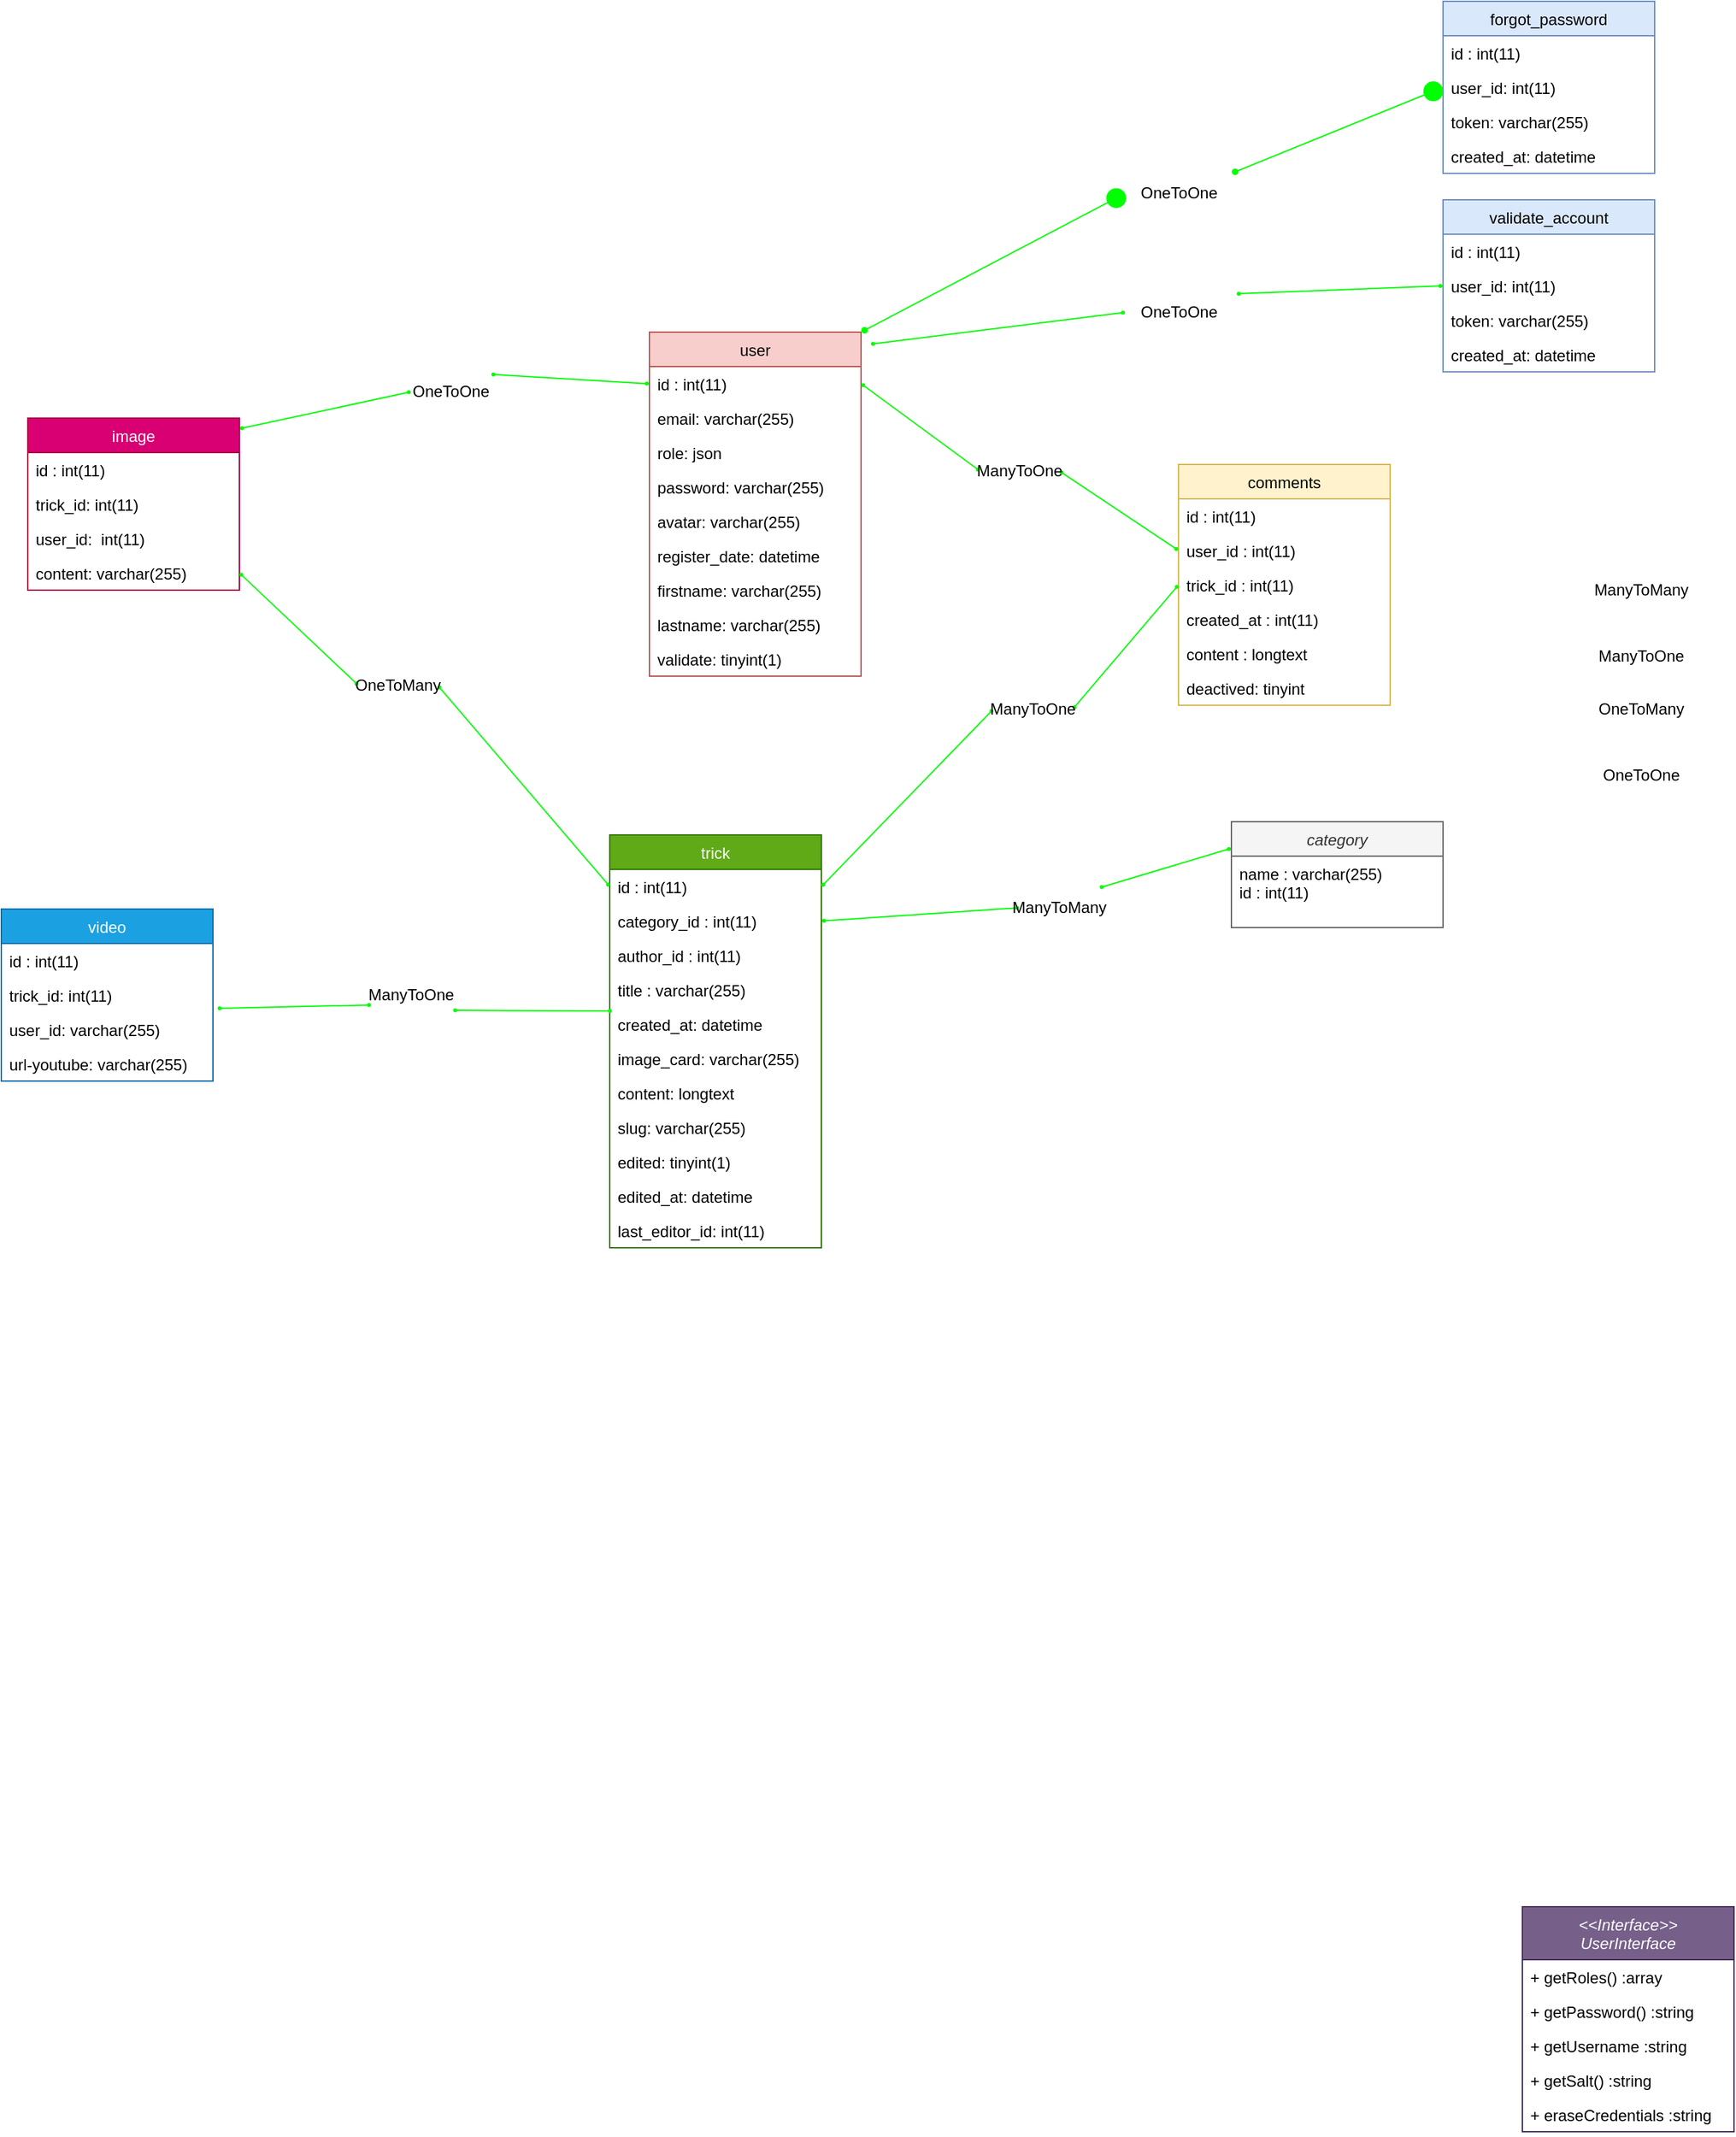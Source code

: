 <mxfile version="24.1.0" type="device">
  <diagram id="C5RBs43oDa-KdzZeNtuy" name="Page-1">
    <mxGraphModel dx="2261" dy="884" grid="1" gridSize="10" guides="1" tooltips="1" connect="1" arrows="1" fold="1" page="1" pageScale="1" pageWidth="827" pageHeight="1169" math="0" shadow="0">
      <root>
        <mxCell id="WIyWlLk6GJQsqaUBKTNV-0" />
        <mxCell id="WIyWlLk6GJQsqaUBKTNV-1" parent="WIyWlLk6GJQsqaUBKTNV-0" />
        <mxCell id="zkfFHV4jXpPFQw0GAbJ--0" value="category" style="swimlane;fontStyle=2;align=center;verticalAlign=top;childLayout=stackLayout;horizontal=1;startSize=26;horizontalStack=0;resizeParent=1;resizeLast=0;collapsible=1;marginBottom=0;rounded=0;shadow=0;strokeWidth=1;fillColor=#f5f5f5;strokeColor=#666666;fontColor=#333333;" parent="WIyWlLk6GJQsqaUBKTNV-1" vertex="1">
          <mxGeometry x="470" y="680" width="160" height="80" as="geometry">
            <mxRectangle x="230" y="140" width="160" height="26" as="alternateBounds" />
          </mxGeometry>
        </mxCell>
        <mxCell id="zkfFHV4jXpPFQw0GAbJ--2" value="name : varchar(255)" style="text;align=left;verticalAlign=top;spacingLeft=4;spacingRight=4;overflow=hidden;rotatable=0;points=[[0,0.5],[1,0.5]];portConstraint=eastwest;rounded=0;shadow=0;html=0;" parent="zkfFHV4jXpPFQw0GAbJ--0" vertex="1">
          <mxGeometry y="26" width="160" height="26" as="geometry" />
        </mxCell>
        <mxCell id="zkfFHV4jXpPFQw0GAbJ--13" value="image" style="swimlane;fontStyle=0;align=center;verticalAlign=top;childLayout=stackLayout;horizontal=1;startSize=26;horizontalStack=0;resizeParent=1;resizeLast=0;collapsible=1;marginBottom=0;rounded=0;shadow=0;strokeWidth=1;fillColor=#d80073;strokeColor=#A50040;fontColor=#ffffff;" parent="WIyWlLk6GJQsqaUBKTNV-1" vertex="1">
          <mxGeometry x="-440" y="375" width="160" height="130" as="geometry">
            <mxRectangle x="340" y="380" width="170" height="26" as="alternateBounds" />
          </mxGeometry>
        </mxCell>
        <mxCell id="BWPKTakPEPnqIh7gVIwT-39" value="id : int(11)" style="text;align=left;verticalAlign=top;spacingLeft=4;spacingRight=4;overflow=hidden;rotatable=0;points=[[0,0.5],[1,0.5]];portConstraint=eastwest;" parent="zkfFHV4jXpPFQw0GAbJ--13" vertex="1">
          <mxGeometry y="26" width="160" height="26" as="geometry" />
        </mxCell>
        <mxCell id="BWPKTakPEPnqIh7gVIwT-44" value="trick_id: int(11)" style="text;align=left;verticalAlign=top;spacingLeft=4;spacingRight=4;overflow=hidden;rotatable=0;points=[[0,0.5],[1,0.5]];portConstraint=eastwest;" parent="zkfFHV4jXpPFQw0GAbJ--13" vertex="1">
          <mxGeometry y="52" width="160" height="26" as="geometry" />
        </mxCell>
        <mxCell id="BWPKTakPEPnqIh7gVIwT-46" value="user_id:  int(11)" style="text;align=left;verticalAlign=top;spacingLeft=4;spacingRight=4;overflow=hidden;rotatable=0;points=[[0,0.5],[1,0.5]];portConstraint=eastwest;" parent="zkfFHV4jXpPFQw0GAbJ--13" vertex="1">
          <mxGeometry y="78" width="160" height="26" as="geometry" />
        </mxCell>
        <mxCell id="BWPKTakPEPnqIh7gVIwT-45" value="content: varchar(255)" style="text;align=left;verticalAlign=top;spacingLeft=4;spacingRight=4;overflow=hidden;rotatable=0;points=[[0,0.5],[1,0.5]];portConstraint=eastwest;" parent="zkfFHV4jXpPFQw0GAbJ--13" vertex="1">
          <mxGeometry y="104" width="160" height="26" as="geometry" />
        </mxCell>
        <mxCell id="zkfFHV4jXpPFQw0GAbJ--17" value="user" style="swimlane;fontStyle=0;align=center;verticalAlign=top;childLayout=stackLayout;horizontal=1;startSize=26;horizontalStack=0;resizeParent=1;resizeLast=0;collapsible=1;marginBottom=0;rounded=0;shadow=0;strokeWidth=1;fillColor=#f8cecc;strokeColor=#b85450;" parent="WIyWlLk6GJQsqaUBKTNV-1" vertex="1">
          <mxGeometry x="30" y="310" width="160" height="260" as="geometry">
            <mxRectangle x="550" y="140" width="160" height="26" as="alternateBounds" />
          </mxGeometry>
        </mxCell>
        <mxCell id="zkfFHV4jXpPFQw0GAbJ--18" value="id : int(11)" style="text;align=left;verticalAlign=top;spacingLeft=4;spacingRight=4;overflow=hidden;rotatable=0;points=[[0,0.5],[1,0.5]];portConstraint=eastwest;" parent="zkfFHV4jXpPFQw0GAbJ--17" vertex="1">
          <mxGeometry y="26" width="160" height="26" as="geometry" />
        </mxCell>
        <mxCell id="zkfFHV4jXpPFQw0GAbJ--19" value="email: varchar(255)" style="text;align=left;verticalAlign=top;spacingLeft=4;spacingRight=4;overflow=hidden;rotatable=0;points=[[0,0.5],[1,0.5]];portConstraint=eastwest;rounded=0;shadow=0;html=0;" parent="zkfFHV4jXpPFQw0GAbJ--17" vertex="1">
          <mxGeometry y="52" width="160" height="26" as="geometry" />
        </mxCell>
        <mxCell id="zkfFHV4jXpPFQw0GAbJ--20" value="role: json" style="text;align=left;verticalAlign=top;spacingLeft=4;spacingRight=4;overflow=hidden;rotatable=0;points=[[0,0.5],[1,0.5]];portConstraint=eastwest;rounded=0;shadow=0;html=0;" parent="zkfFHV4jXpPFQw0GAbJ--17" vertex="1">
          <mxGeometry y="78" width="160" height="26" as="geometry" />
        </mxCell>
        <mxCell id="zkfFHV4jXpPFQw0GAbJ--21" value="password: varchar(255)" style="text;align=left;verticalAlign=top;spacingLeft=4;spacingRight=4;overflow=hidden;rotatable=0;points=[[0,0.5],[1,0.5]];portConstraint=eastwest;rounded=0;shadow=0;html=0;" parent="zkfFHV4jXpPFQw0GAbJ--17" vertex="1">
          <mxGeometry y="104" width="160" height="26" as="geometry" />
        </mxCell>
        <mxCell id="zkfFHV4jXpPFQw0GAbJ--22" value="avatar: varchar(255)" style="text;align=left;verticalAlign=top;spacingLeft=4;spacingRight=4;overflow=hidden;rotatable=0;points=[[0,0.5],[1,0.5]];portConstraint=eastwest;rounded=0;shadow=0;html=0;" parent="zkfFHV4jXpPFQw0GAbJ--17" vertex="1">
          <mxGeometry y="130" width="160" height="26" as="geometry" />
        </mxCell>
        <mxCell id="BWPKTakPEPnqIh7gVIwT-21" value="register_date: datetime" style="text;align=left;verticalAlign=top;spacingLeft=4;spacingRight=4;overflow=hidden;rotatable=0;points=[[0,0.5],[1,0.5]];portConstraint=eastwest;rounded=0;shadow=0;html=0;" parent="zkfFHV4jXpPFQw0GAbJ--17" vertex="1">
          <mxGeometry y="156" width="160" height="26" as="geometry" />
        </mxCell>
        <mxCell id="BWPKTakPEPnqIh7gVIwT-22" value="firstname: varchar(255)" style="text;align=left;verticalAlign=top;spacingLeft=4;spacingRight=4;overflow=hidden;rotatable=0;points=[[0,0.5],[1,0.5]];portConstraint=eastwest;rounded=0;shadow=0;html=0;" parent="zkfFHV4jXpPFQw0GAbJ--17" vertex="1">
          <mxGeometry y="182" width="160" height="26" as="geometry" />
        </mxCell>
        <mxCell id="BWPKTakPEPnqIh7gVIwT-23" value="lastname: varchar(255)" style="text;align=left;verticalAlign=top;spacingLeft=4;spacingRight=4;overflow=hidden;rotatable=0;points=[[0,0.5],[1,0.5]];portConstraint=eastwest;rounded=0;shadow=0;html=0;" parent="zkfFHV4jXpPFQw0GAbJ--17" vertex="1">
          <mxGeometry y="208" width="160" height="26" as="geometry" />
        </mxCell>
        <mxCell id="BWPKTakPEPnqIh7gVIwT-42" value="validate: tinyint(1)" style="text;align=left;verticalAlign=top;spacingLeft=4;spacingRight=4;overflow=hidden;rotatable=0;points=[[0,0.5],[1,0.5]];portConstraint=eastwest;rounded=0;shadow=0;html=0;" parent="zkfFHV4jXpPFQw0GAbJ--17" vertex="1">
          <mxGeometry y="234" width="160" height="26" as="geometry" />
        </mxCell>
        <mxCell id="BWPKTakPEPnqIh7gVIwT-0" value="forgot_password" style="swimlane;fontStyle=0;align=center;verticalAlign=top;childLayout=stackLayout;horizontal=1;startSize=26;horizontalStack=0;resizeParent=1;resizeLast=0;collapsible=1;marginBottom=0;rounded=0;shadow=0;strokeWidth=1;fillColor=#dae8fc;strokeColor=#6c8ebf;" parent="WIyWlLk6GJQsqaUBKTNV-1" vertex="1">
          <mxGeometry x="630" y="60" width="160" height="130" as="geometry">
            <mxRectangle x="340" y="380" width="170" height="26" as="alternateBounds" />
          </mxGeometry>
        </mxCell>
        <mxCell id="BWPKTakPEPnqIh7gVIwT-1" value="id : int(11)" style="text;align=left;verticalAlign=top;spacingLeft=4;spacingRight=4;overflow=hidden;rotatable=0;points=[[0,0.5],[1,0.5]];portConstraint=eastwest;" parent="BWPKTakPEPnqIh7gVIwT-0" vertex="1">
          <mxGeometry y="26" width="160" height="26" as="geometry" />
        </mxCell>
        <mxCell id="BWPKTakPEPnqIh7gVIwT-18" value="user_id: int(11)" style="text;align=left;verticalAlign=top;spacingLeft=4;spacingRight=4;overflow=hidden;rotatable=0;points=[[0,0.5],[1,0.5]];portConstraint=eastwest;" parent="BWPKTakPEPnqIh7gVIwT-0" vertex="1">
          <mxGeometry y="52" width="160" height="26" as="geometry" />
        </mxCell>
        <mxCell id="BWPKTakPEPnqIh7gVIwT-19" value="token: varchar(255)" style="text;align=left;verticalAlign=top;spacingLeft=4;spacingRight=4;overflow=hidden;rotatable=0;points=[[0,0.5],[1,0.5]];portConstraint=eastwest;" parent="BWPKTakPEPnqIh7gVIwT-0" vertex="1">
          <mxGeometry y="78" width="160" height="26" as="geometry" />
        </mxCell>
        <mxCell id="BWPKTakPEPnqIh7gVIwT-20" value="created_at: datetime" style="text;align=left;verticalAlign=top;spacingLeft=4;spacingRight=4;overflow=hidden;rotatable=0;points=[[0,0.5],[1,0.5]];portConstraint=eastwest;" parent="BWPKTakPEPnqIh7gVIwT-0" vertex="1">
          <mxGeometry y="104" width="160" height="26" as="geometry" />
        </mxCell>
        <mxCell id="BWPKTakPEPnqIh7gVIwT-6" value="comments" style="swimlane;fontStyle=0;align=center;verticalAlign=top;childLayout=stackLayout;horizontal=1;startSize=26;horizontalStack=0;resizeParent=1;resizeLast=0;collapsible=1;marginBottom=0;rounded=0;shadow=0;strokeWidth=1;fillColor=#fff2cc;strokeColor=#d6b656;" parent="WIyWlLk6GJQsqaUBKTNV-1" vertex="1">
          <mxGeometry x="430" y="410" width="160" height="182" as="geometry">
            <mxRectangle x="340" y="380" width="170" height="26" as="alternateBounds" />
          </mxGeometry>
        </mxCell>
        <mxCell id="BWPKTakPEPnqIh7gVIwT-36" value="id : int(11)" style="text;align=left;verticalAlign=top;spacingLeft=4;spacingRight=4;overflow=hidden;rotatable=0;points=[[0,0.5],[1,0.5]];portConstraint=eastwest;" parent="BWPKTakPEPnqIh7gVIwT-6" vertex="1">
          <mxGeometry y="26" width="160" height="26" as="geometry" />
        </mxCell>
        <mxCell id="BWPKTakPEPnqIh7gVIwT-52" value="user_id : int(11)" style="text;align=left;verticalAlign=top;spacingLeft=4;spacingRight=4;overflow=hidden;rotatable=0;points=[[0,0.5],[1,0.5]];portConstraint=eastwest;" parent="BWPKTakPEPnqIh7gVIwT-6" vertex="1">
          <mxGeometry y="52" width="160" height="26" as="geometry" />
        </mxCell>
        <mxCell id="BWPKTakPEPnqIh7gVIwT-56" value="trick_id : int(11)" style="text;align=left;verticalAlign=top;spacingLeft=4;spacingRight=4;overflow=hidden;rotatable=0;points=[[0,0.5],[1,0.5]];portConstraint=eastwest;" parent="BWPKTakPEPnqIh7gVIwT-6" vertex="1">
          <mxGeometry y="78" width="160" height="26" as="geometry" />
        </mxCell>
        <mxCell id="BWPKTakPEPnqIh7gVIwT-53" value="created_at : int(11)" style="text;align=left;verticalAlign=top;spacingLeft=4;spacingRight=4;overflow=hidden;rotatable=0;points=[[0,0.5],[1,0.5]];portConstraint=eastwest;" parent="BWPKTakPEPnqIh7gVIwT-6" vertex="1">
          <mxGeometry y="104" width="160" height="26" as="geometry" />
        </mxCell>
        <mxCell id="BWPKTakPEPnqIh7gVIwT-54" value="content : longtext" style="text;align=left;verticalAlign=top;spacingLeft=4;spacingRight=4;overflow=hidden;rotatable=0;points=[[0,0.5],[1,0.5]];portConstraint=eastwest;" parent="BWPKTakPEPnqIh7gVIwT-6" vertex="1">
          <mxGeometry y="130" width="160" height="26" as="geometry" />
        </mxCell>
        <mxCell id="BWPKTakPEPnqIh7gVIwT-55" value="deactived: tinyint" style="text;align=left;verticalAlign=top;spacingLeft=4;spacingRight=4;overflow=hidden;rotatable=0;points=[[0,0.5],[1,0.5]];portConstraint=eastwest;" parent="BWPKTakPEPnqIh7gVIwT-6" vertex="1">
          <mxGeometry y="156" width="160" height="26" as="geometry" />
        </mxCell>
        <mxCell id="BWPKTakPEPnqIh7gVIwT-9" value="trick" style="swimlane;fontStyle=0;align=center;verticalAlign=top;childLayout=stackLayout;horizontal=1;startSize=26;horizontalStack=0;resizeParent=1;resizeLast=0;collapsible=1;marginBottom=0;rounded=0;shadow=0;strokeWidth=1;fillColor=#60a917;strokeColor=#2D7600;fontColor=#ffffff;" parent="WIyWlLk6GJQsqaUBKTNV-1" vertex="1">
          <mxGeometry y="690" width="160" height="312" as="geometry">
            <mxRectangle x="340" y="380" width="170" height="26" as="alternateBounds" />
          </mxGeometry>
        </mxCell>
        <mxCell id="BWPKTakPEPnqIh7gVIwT-10" value="id : int(11)" style="text;align=left;verticalAlign=top;spacingLeft=4;spacingRight=4;overflow=hidden;rotatable=0;points=[[0,0.5],[1,0.5]];portConstraint=eastwest;" parent="BWPKTakPEPnqIh7gVIwT-9" vertex="1">
          <mxGeometry y="26" width="160" height="26" as="geometry" />
        </mxCell>
        <mxCell id="BWPKTakPEPnqIh7gVIwT-24" value="category_id : int(11)" style="text;align=left;verticalAlign=top;spacingLeft=4;spacingRight=4;overflow=hidden;rotatable=0;points=[[0,0.5],[1,0.5]];portConstraint=eastwest;" parent="BWPKTakPEPnqIh7gVIwT-9" vertex="1">
          <mxGeometry y="52" width="160" height="26" as="geometry" />
        </mxCell>
        <mxCell id="BWPKTakPEPnqIh7gVIwT-25" value="author_id : int(11)" style="text;align=left;verticalAlign=top;spacingLeft=4;spacingRight=4;overflow=hidden;rotatable=0;points=[[0,0.5],[1,0.5]];portConstraint=eastwest;" parent="BWPKTakPEPnqIh7gVIwT-9" vertex="1">
          <mxGeometry y="78" width="160" height="26" as="geometry" />
        </mxCell>
        <mxCell id="BWPKTakPEPnqIh7gVIwT-26" value="title : varchar(255)&#xa;" style="text;align=left;verticalAlign=top;spacingLeft=4;spacingRight=4;overflow=hidden;rotatable=0;points=[[0,0.5],[1,0.5]];portConstraint=eastwest;" parent="BWPKTakPEPnqIh7gVIwT-9" vertex="1">
          <mxGeometry y="104" width="160" height="26" as="geometry" />
        </mxCell>
        <mxCell id="BWPKTakPEPnqIh7gVIwT-27" value="created_at: datetime" style="text;align=left;verticalAlign=top;spacingLeft=4;spacingRight=4;overflow=hidden;rotatable=0;points=[[0,0.5],[1,0.5]];portConstraint=eastwest;" parent="BWPKTakPEPnqIh7gVIwT-9" vertex="1">
          <mxGeometry y="130" width="160" height="26" as="geometry" />
        </mxCell>
        <mxCell id="BWPKTakPEPnqIh7gVIwT-31" value="image_card: varchar(255)" style="text;align=left;verticalAlign=top;spacingLeft=4;spacingRight=4;overflow=hidden;rotatable=0;points=[[0,0.5],[1,0.5]];portConstraint=eastwest;" parent="BWPKTakPEPnqIh7gVIwT-9" vertex="1">
          <mxGeometry y="156" width="160" height="26" as="geometry" />
        </mxCell>
        <mxCell id="BWPKTakPEPnqIh7gVIwT-32" value="content: longtext" style="text;align=left;verticalAlign=top;spacingLeft=4;spacingRight=4;overflow=hidden;rotatable=0;points=[[0,0.5],[1,0.5]];portConstraint=eastwest;" parent="BWPKTakPEPnqIh7gVIwT-9" vertex="1">
          <mxGeometry y="182" width="160" height="26" as="geometry" />
        </mxCell>
        <mxCell id="BWPKTakPEPnqIh7gVIwT-33" value="slug: varchar(255)" style="text;align=left;verticalAlign=top;spacingLeft=4;spacingRight=4;overflow=hidden;rotatable=0;points=[[0,0.5],[1,0.5]];portConstraint=eastwest;" parent="BWPKTakPEPnqIh7gVIwT-9" vertex="1">
          <mxGeometry y="208" width="160" height="26" as="geometry" />
        </mxCell>
        <mxCell id="BWPKTakPEPnqIh7gVIwT-28" value="edited: tinyint(1)" style="text;align=left;verticalAlign=top;spacingLeft=4;spacingRight=4;overflow=hidden;rotatable=0;points=[[0,0.5],[1,0.5]];portConstraint=eastwest;" parent="BWPKTakPEPnqIh7gVIwT-9" vertex="1">
          <mxGeometry y="234" width="160" height="26" as="geometry" />
        </mxCell>
        <mxCell id="BWPKTakPEPnqIh7gVIwT-29" value="edited_at: datetime" style="text;align=left;verticalAlign=top;spacingLeft=4;spacingRight=4;overflow=hidden;rotatable=0;points=[[0,0.5],[1,0.5]];portConstraint=eastwest;" parent="BWPKTakPEPnqIh7gVIwT-9" vertex="1">
          <mxGeometry y="260" width="160" height="26" as="geometry" />
        </mxCell>
        <mxCell id="BWPKTakPEPnqIh7gVIwT-30" value="last_editor_id: int(11)" style="text;align=left;verticalAlign=top;spacingLeft=4;spacingRight=4;overflow=hidden;rotatable=0;points=[[0,0.5],[1,0.5]];portConstraint=eastwest;" parent="BWPKTakPEPnqIh7gVIwT-9" vertex="1">
          <mxGeometry y="286" width="160" height="26" as="geometry" />
        </mxCell>
        <mxCell id="BWPKTakPEPnqIh7gVIwT-12" value="video" style="swimlane;fontStyle=0;align=center;verticalAlign=top;childLayout=stackLayout;horizontal=1;startSize=26;horizontalStack=0;resizeParent=1;resizeLast=0;collapsible=1;marginBottom=0;rounded=0;shadow=0;strokeWidth=1;fillColor=#1ba1e2;strokeColor=#006EAF;fontColor=#ffffff;" parent="WIyWlLk6GJQsqaUBKTNV-1" vertex="1">
          <mxGeometry x="-460" y="746" width="160" height="130" as="geometry">
            <mxRectangle x="340" y="380" width="170" height="26" as="alternateBounds" />
          </mxGeometry>
        </mxCell>
        <mxCell id="BWPKTakPEPnqIh7gVIwT-38" value="id : int(11)" style="text;align=left;verticalAlign=top;spacingLeft=4;spacingRight=4;overflow=hidden;rotatable=0;points=[[0,0.5],[1,0.5]];portConstraint=eastwest;" parent="BWPKTakPEPnqIh7gVIwT-12" vertex="1">
          <mxGeometry y="26" width="160" height="26" as="geometry" />
        </mxCell>
        <mxCell id="BWPKTakPEPnqIh7gVIwT-47" value="trick_id: int(11)" style="text;align=left;verticalAlign=top;spacingLeft=4;spacingRight=4;overflow=hidden;rotatable=0;points=[[0,0.5],[1,0.5]];portConstraint=eastwest;" parent="BWPKTakPEPnqIh7gVIwT-12" vertex="1">
          <mxGeometry y="52" width="160" height="26" as="geometry" />
        </mxCell>
        <mxCell id="BWPKTakPEPnqIh7gVIwT-50" value="user_id: varchar(255)" style="text;align=left;verticalAlign=top;spacingLeft=4;spacingRight=4;overflow=hidden;rotatable=0;points=[[0,0.5],[1,0.5]];portConstraint=eastwest;" parent="BWPKTakPEPnqIh7gVIwT-12" vertex="1">
          <mxGeometry y="78" width="160" height="26" as="geometry" />
        </mxCell>
        <mxCell id="BWPKTakPEPnqIh7gVIwT-49" value="url-youtube: varchar(255)" style="text;align=left;verticalAlign=top;spacingLeft=4;spacingRight=4;overflow=hidden;rotatable=0;points=[[0,0.5],[1,0.5]];portConstraint=eastwest;" parent="BWPKTakPEPnqIh7gVIwT-12" vertex="1">
          <mxGeometry y="104" width="160" height="26" as="geometry" />
        </mxCell>
        <mxCell id="BWPKTakPEPnqIh7gVIwT-57" style="rounded=0;orthogonalLoop=1;jettySize=auto;html=1;exitX=1;exitY=0.5;exitDx=0;exitDy=0;entryX=0;entryY=0.5;entryDx=0;entryDy=0;startArrow=circle;startFill=1;endArrow=circle;endFill=1;endSize=0;startSize=0;strokeColor=#00FF00;" parent="WIyWlLk6GJQsqaUBKTNV-1" source="XYry9taIdTQUMUeGgwr5-13" target="BWPKTakPEPnqIh7gVIwT-6" edge="1">
          <mxGeometry relative="1" as="geometry" />
        </mxCell>
        <mxCell id="BWPKTakPEPnqIh7gVIwT-58" style="edgeStyle=none;rounded=0;orthogonalLoop=1;jettySize=auto;html=1;exitX=1;exitY=0.5;exitDx=0;exitDy=0;entryX=0;entryY=0.5;entryDx=0;entryDy=0;startArrow=circle;startFill=1;endArrow=circle;endFill=1;strokeColor=#00FF00;startSize=0;endSize=0;" parent="WIyWlLk6GJQsqaUBKTNV-1" source="XYry9taIdTQUMUeGgwr5-7" target="BWPKTakPEPnqIh7gVIwT-52" edge="1">
          <mxGeometry relative="1" as="geometry" />
        </mxCell>
        <mxCell id="BWPKTakPEPnqIh7gVIwT-59" style="edgeStyle=none;rounded=0;orthogonalLoop=1;jettySize=auto;html=1;exitX=1;exitY=0;exitDx=0;exitDy=0;entryX=0;entryY=0.5;entryDx=0;entryDy=0;startArrow=circle;startFill=1;endSize=6;startSize=1;endArrow=circle;endFill=1;strokeColor=#00FF00;" parent="WIyWlLk6GJQsqaUBKTNV-1" source="XYry9taIdTQUMUeGgwr5-21" target="BWPKTakPEPnqIh7gVIwT-18" edge="1">
          <mxGeometry relative="1" as="geometry" />
        </mxCell>
        <mxCell id="BWPKTakPEPnqIh7gVIwT-65" style="edgeStyle=none;rounded=0;orthogonalLoop=1;jettySize=auto;html=1;exitX=0;exitY=0.5;exitDx=0;exitDy=0;entryX=1;entryY=0.5;entryDx=0;entryDy=0;startArrow=circle;startFill=1;endArrow=circle;endFill=1;endSize=0;startSize=0;strokeColor=#00FF00;jumpSize=0;" parent="WIyWlLk6GJQsqaUBKTNV-1" source="XYry9taIdTQUMUeGgwr5-8" target="BWPKTakPEPnqIh7gVIwT-24" edge="1">
          <mxGeometry relative="1" as="geometry" />
        </mxCell>
        <mxCell id="BWPKTakPEPnqIh7gVIwT-68" style="edgeStyle=none;rounded=0;orthogonalLoop=1;jettySize=auto;html=1;exitX=1;exitY=0.062;exitDx=0;exitDy=0;startArrow=circle;startFill=1;endArrow=circle;endFill=1;endSize=0;strokeColor=#00FF00;entryX=0;entryY=0.5;entryDx=0;entryDy=0;exitPerimeter=0;startSize=0;" parent="WIyWlLk6GJQsqaUBKTNV-1" source="XYry9taIdTQUMUeGgwr5-15" edge="1" target="zkfFHV4jXpPFQw0GAbJ--18">
          <mxGeometry relative="1" as="geometry">
            <mxPoint x="70" y="80" as="targetPoint" />
          </mxGeometry>
        </mxCell>
        <mxCell id="BWPKTakPEPnqIh7gVIwT-69" style="edgeStyle=none;rounded=0;orthogonalLoop=1;jettySize=auto;html=1;exitX=1;exitY=0.5;exitDx=0;exitDy=0;entryX=0;entryY=0.5;entryDx=0;entryDy=0;startArrow=circle;startFill=1;endArrow=circle;endFill=1;endSize=0;strokeColor=#00FF00;jumpSize=0;startSize=0;" parent="WIyWlLk6GJQsqaUBKTNV-1" source="XYry9taIdTQUMUeGgwr5-17" target="BWPKTakPEPnqIh7gVIwT-10" edge="1">
          <mxGeometry relative="1" as="geometry" />
        </mxCell>
        <mxCell id="BWPKTakPEPnqIh7gVIwT-70" style="edgeStyle=none;rounded=0;orthogonalLoop=1;jettySize=auto;html=1;exitX=1.019;exitY=0.885;exitDx=0;exitDy=0;startArrow=circle;startFill=1;endArrow=circle;endFill=1;endSize=0;strokeColor=#00FF00;entryX=0.013;entryY=0.115;entryDx=0;entryDy=0;entryPerimeter=0;jumpSize=0;startSize=0;exitPerimeter=0;" parent="WIyWlLk6GJQsqaUBKTNV-1" source="XYry9taIdTQUMUeGgwr5-19" edge="1" target="BWPKTakPEPnqIh7gVIwT-27">
          <mxGeometry relative="1" as="geometry">
            <mxPoint x="70" y="440" as="targetPoint" />
          </mxGeometry>
        </mxCell>
        <mxCell id="5sr-fKE9Kv6Rnu_GpU22-0" value="validate_account" style="swimlane;fontStyle=0;align=center;verticalAlign=top;childLayout=stackLayout;horizontal=1;startSize=26;horizontalStack=0;resizeParent=1;resizeLast=0;collapsible=1;marginBottom=0;rounded=0;shadow=0;strokeWidth=1;fillColor=#dae8fc;strokeColor=#6c8ebf;" parent="WIyWlLk6GJQsqaUBKTNV-1" vertex="1">
          <mxGeometry x="630" y="210" width="160" height="130" as="geometry">
            <mxRectangle x="340" y="380" width="170" height="26" as="alternateBounds" />
          </mxGeometry>
        </mxCell>
        <mxCell id="5sr-fKE9Kv6Rnu_GpU22-1" value="id : int(11)" style="text;align=left;verticalAlign=top;spacingLeft=4;spacingRight=4;overflow=hidden;rotatable=0;points=[[0,0.5],[1,0.5]];portConstraint=eastwest;" parent="5sr-fKE9Kv6Rnu_GpU22-0" vertex="1">
          <mxGeometry y="26" width="160" height="26" as="geometry" />
        </mxCell>
        <mxCell id="5sr-fKE9Kv6Rnu_GpU22-2" value="user_id: int(11)" style="text;align=left;verticalAlign=top;spacingLeft=4;spacingRight=4;overflow=hidden;rotatable=0;points=[[0,0.5],[1,0.5]];portConstraint=eastwest;" parent="5sr-fKE9Kv6Rnu_GpU22-0" vertex="1">
          <mxGeometry y="52" width="160" height="26" as="geometry" />
        </mxCell>
        <mxCell id="5sr-fKE9Kv6Rnu_GpU22-3" value="token: varchar(255)" style="text;align=left;verticalAlign=top;spacingLeft=4;spacingRight=4;overflow=hidden;rotatable=0;points=[[0,0.5],[1,0.5]];portConstraint=eastwest;" parent="5sr-fKE9Kv6Rnu_GpU22-0" vertex="1">
          <mxGeometry y="78" width="160" height="26" as="geometry" />
        </mxCell>
        <mxCell id="5sr-fKE9Kv6Rnu_GpU22-4" value="created_at: datetime" style="text;align=left;verticalAlign=top;spacingLeft=4;spacingRight=4;overflow=hidden;rotatable=0;points=[[0,0.5],[1,0.5]];portConstraint=eastwest;" parent="5sr-fKE9Kv6Rnu_GpU22-0" vertex="1">
          <mxGeometry y="104" width="160" height="26" as="geometry" />
        </mxCell>
        <mxCell id="5sr-fKE9Kv6Rnu_GpU22-6" style="edgeStyle=none;rounded=0;orthogonalLoop=1;jettySize=auto;html=1;startArrow=circle;startFill=1;endArrow=circle;endFill=1;endSize=0;strokeColor=#00FF00;entryX=1.044;entryY=0.035;entryDx=0;entryDy=0;exitX=0;exitY=0.5;exitDx=0;exitDy=0;startSize=0;entryPerimeter=0;" parent="WIyWlLk6GJQsqaUBKTNV-1" source="XYry9taIdTQUMUeGgwr5-2" target="zkfFHV4jXpPFQw0GAbJ--17" edge="1">
          <mxGeometry relative="1" as="geometry">
            <mxPoint x="80" y="90" as="targetPoint" />
            <mxPoint x="-60" y="303" as="sourcePoint" />
          </mxGeometry>
        </mxCell>
        <mxCell id="5sr-fKE9Kv6Rnu_GpU22-71" value="&lt;&lt;Interface&gt;&gt;&#xa;UserInterface&#xa;" style="swimlane;fontStyle=2;align=center;verticalAlign=top;childLayout=stackLayout;horizontal=1;startSize=40;horizontalStack=0;resizeParent=1;resizeLast=0;collapsible=1;marginBottom=0;rounded=0;shadow=0;strokeWidth=1;fillColor=#76608a;strokeColor=#432D57;fontColor=#ffffff;" parent="WIyWlLk6GJQsqaUBKTNV-1" vertex="1">
          <mxGeometry x="690" y="1500" width="160" height="170" as="geometry">
            <mxRectangle x="230" y="140" width="160" height="26" as="alternateBounds" />
          </mxGeometry>
        </mxCell>
        <mxCell id="5sr-fKE9Kv6Rnu_GpU22-72" value="+ getRoles() :array" style="text;align=left;verticalAlign=top;spacingLeft=4;spacingRight=4;overflow=hidden;rotatable=0;points=[[0,0.5],[1,0.5]];portConstraint=eastwest;" parent="5sr-fKE9Kv6Rnu_GpU22-71" vertex="1">
          <mxGeometry y="40" width="160" height="26" as="geometry" />
        </mxCell>
        <mxCell id="5sr-fKE9Kv6Rnu_GpU22-73" value="+ getPassword() :string" style="text;align=left;verticalAlign=top;spacingLeft=4;spacingRight=4;overflow=hidden;rotatable=0;points=[[0,0.5],[1,0.5]];portConstraint=eastwest;" parent="5sr-fKE9Kv6Rnu_GpU22-71" vertex="1">
          <mxGeometry y="66" width="160" height="26" as="geometry" />
        </mxCell>
        <mxCell id="5sr-fKE9Kv6Rnu_GpU22-74" value="+ getUsername :string" style="text;align=left;verticalAlign=top;spacingLeft=4;spacingRight=4;overflow=hidden;rotatable=0;points=[[0,0.5],[1,0.5]];portConstraint=eastwest;" parent="5sr-fKE9Kv6Rnu_GpU22-71" vertex="1">
          <mxGeometry y="92" width="160" height="26" as="geometry" />
        </mxCell>
        <mxCell id="5sr-fKE9Kv6Rnu_GpU22-75" value="+ getSalt() :string" style="text;align=left;verticalAlign=top;spacingLeft=4;spacingRight=4;overflow=hidden;rotatable=0;points=[[0,0.5],[1,0.5]];portConstraint=eastwest;" parent="5sr-fKE9Kv6Rnu_GpU22-71" vertex="1">
          <mxGeometry y="118" width="160" height="26" as="geometry" />
        </mxCell>
        <mxCell id="5sr-fKE9Kv6Rnu_GpU22-76" value="+ eraseCredentials :string" style="text;align=left;verticalAlign=top;spacingLeft=4;spacingRight=4;overflow=hidden;rotatable=0;points=[[0,0.5],[1,0.5]];portConstraint=eastwest;" parent="5sr-fKE9Kv6Rnu_GpU22-71" vertex="1">
          <mxGeometry y="144" width="160" height="26" as="geometry" />
        </mxCell>
        <mxCell id="zkfFHV4jXpPFQw0GAbJ--1" value="id : int(11)" style="text;align=left;verticalAlign=top;spacingLeft=4;spacingRight=4;overflow=hidden;rotatable=0;points=[[0,0.5],[1,0.5]];portConstraint=eastwest;" parent="WIyWlLk6GJQsqaUBKTNV-1" vertex="1">
          <mxGeometry x="470" y="720" width="80" height="26" as="geometry" />
        </mxCell>
        <mxCell id="XYry9taIdTQUMUeGgwr5-1" value="ManyToOne" style="text;html=1;align=center;verticalAlign=middle;whiteSpace=wrap;rounded=0;" vertex="1" parent="WIyWlLk6GJQsqaUBKTNV-1">
          <mxGeometry x="750" y="540" width="60" height="30" as="geometry" />
        </mxCell>
        <mxCell id="XYry9taIdTQUMUeGgwr5-3" value="OneToMany" style="text;html=1;align=center;verticalAlign=middle;whiteSpace=wrap;rounded=0;" vertex="1" parent="WIyWlLk6GJQsqaUBKTNV-1">
          <mxGeometry x="750" y="580" width="60" height="30" as="geometry" />
        </mxCell>
        <mxCell id="XYry9taIdTQUMUeGgwr5-4" value="OneToOne" style="text;html=1;align=center;verticalAlign=middle;whiteSpace=wrap;rounded=0;" vertex="1" parent="WIyWlLk6GJQsqaUBKTNV-1">
          <mxGeometry x="750" y="630" width="60" height="30" as="geometry" />
        </mxCell>
        <mxCell id="XYry9taIdTQUMUeGgwr5-6" value="ManyToMany" style="text;html=1;align=center;verticalAlign=middle;whiteSpace=wrap;rounded=0;" vertex="1" parent="WIyWlLk6GJQsqaUBKTNV-1">
          <mxGeometry x="750" y="490" width="60" height="30" as="geometry" />
        </mxCell>
        <mxCell id="XYry9taIdTQUMUeGgwr5-9" value="" style="edgeStyle=none;rounded=0;orthogonalLoop=1;jettySize=auto;html=1;exitX=0;exitY=0.25;exitDx=0;exitDy=0;startArrow=circle;startFill=1;endArrow=circle;endFill=1;endSize=0;startSize=0;strokeColor=#00FF00;jumpSize=0;" edge="1" parent="WIyWlLk6GJQsqaUBKTNV-1" source="zkfFHV4jXpPFQw0GAbJ--0">
          <mxGeometry relative="1" as="geometry">
            <mxPoint x="470" y="700" as="sourcePoint" />
            <mxPoint x="370" y="730" as="targetPoint" />
          </mxGeometry>
        </mxCell>
        <mxCell id="XYry9taIdTQUMUeGgwr5-8" value="ManyToMany" style="text;html=1;align=center;verticalAlign=middle;whiteSpace=wrap;rounded=0;" vertex="1" parent="WIyWlLk6GJQsqaUBKTNV-1">
          <mxGeometry x="310" y="730" width="60" height="30" as="geometry" />
        </mxCell>
        <mxCell id="XYry9taIdTQUMUeGgwr5-10" value="" style="edgeStyle=none;rounded=0;orthogonalLoop=1;jettySize=auto;html=1;startArrow=circle;startFill=1;endArrow=circle;endFill=1;endSize=0;strokeColor=#00FF00;entryX=1.044;entryY=0.035;entryDx=0;entryDy=0;exitX=0;exitY=0.5;exitDx=0;exitDy=0;startSize=0;entryPerimeter=0;" edge="1" parent="WIyWlLk6GJQsqaUBKTNV-1" source="5sr-fKE9Kv6Rnu_GpU22-2" target="XYry9taIdTQUMUeGgwr5-2">
          <mxGeometry relative="1" as="geometry">
            <mxPoint x="197" y="319" as="targetPoint" />
            <mxPoint x="630" y="275" as="sourcePoint" />
          </mxGeometry>
        </mxCell>
        <mxCell id="XYry9taIdTQUMUeGgwr5-2" value="OneToOne" style="text;html=1;align=center;verticalAlign=middle;resizable=0;points=[];autosize=1;strokeColor=none;fillColor=none;rotation=0;" vertex="1" parent="WIyWlLk6GJQsqaUBKTNV-1">
          <mxGeometry x="390" y="280" width="80" height="30" as="geometry" />
        </mxCell>
        <mxCell id="XYry9taIdTQUMUeGgwr5-12" value="" style="edgeStyle=none;rounded=0;orthogonalLoop=1;jettySize=auto;html=1;exitX=1;exitY=0.5;exitDx=0;exitDy=0;entryX=0;entryY=0.5;entryDx=0;entryDy=0;startArrow=circle;startFill=1;endArrow=circle;endFill=1;strokeColor=#00FF00;startSize=0;endSize=0;" edge="1" parent="WIyWlLk6GJQsqaUBKTNV-1" source="zkfFHV4jXpPFQw0GAbJ--18" target="XYry9taIdTQUMUeGgwr5-7">
          <mxGeometry relative="1" as="geometry">
            <mxPoint x="190" y="349" as="sourcePoint" />
            <mxPoint x="430" y="475" as="targetPoint" />
          </mxGeometry>
        </mxCell>
        <mxCell id="XYry9taIdTQUMUeGgwr5-7" value="ManyToOne" style="text;html=1;align=center;verticalAlign=middle;whiteSpace=wrap;rounded=0;" vertex="1" parent="WIyWlLk6GJQsqaUBKTNV-1">
          <mxGeometry x="280" y="400" width="60" height="30" as="geometry" />
        </mxCell>
        <mxCell id="XYry9taIdTQUMUeGgwr5-14" value="" style="rounded=0;orthogonalLoop=1;jettySize=auto;html=1;exitX=1;exitY=0.5;exitDx=0;exitDy=0;entryX=0;entryY=0.5;entryDx=0;entryDy=0;startArrow=circle;startFill=1;endArrow=circle;endFill=1;endSize=0;startSize=0;strokeColor=#00FF00;" edge="1" parent="WIyWlLk6GJQsqaUBKTNV-1" source="BWPKTakPEPnqIh7gVIwT-10" target="XYry9taIdTQUMUeGgwr5-13">
          <mxGeometry relative="1" as="geometry">
            <mxPoint x="200" y="729" as="sourcePoint" />
            <mxPoint x="430" y="501" as="targetPoint" />
          </mxGeometry>
        </mxCell>
        <mxCell id="XYry9taIdTQUMUeGgwr5-13" value="ManyToOne" style="text;html=1;align=center;verticalAlign=middle;whiteSpace=wrap;rounded=0;" vertex="1" parent="WIyWlLk6GJQsqaUBKTNV-1">
          <mxGeometry x="290" y="580" width="60" height="30" as="geometry" />
        </mxCell>
        <mxCell id="XYry9taIdTQUMUeGgwr5-16" value="" style="edgeStyle=none;rounded=0;orthogonalLoop=1;jettySize=auto;html=1;exitX=1;exitY=0.062;exitDx=0;exitDy=0;startArrow=circle;startFill=1;endArrow=circle;endFill=1;endSize=0;strokeColor=#00FF00;entryX=0;entryY=0.5;entryDx=0;entryDy=0;exitPerimeter=0;startSize=0;" edge="1" parent="WIyWlLk6GJQsqaUBKTNV-1" source="zkfFHV4jXpPFQw0GAbJ--13" target="XYry9taIdTQUMUeGgwr5-15">
          <mxGeometry relative="1" as="geometry">
            <mxPoint x="30" y="349" as="targetPoint" />
            <mxPoint x="-220" y="418" as="sourcePoint" />
          </mxGeometry>
        </mxCell>
        <mxCell id="XYry9taIdTQUMUeGgwr5-15" value="OneToOne" style="text;html=1;align=center;verticalAlign=middle;whiteSpace=wrap;rounded=0;" vertex="1" parent="WIyWlLk6GJQsqaUBKTNV-1">
          <mxGeometry x="-150" y="340" width="60" height="30" as="geometry" />
        </mxCell>
        <mxCell id="XYry9taIdTQUMUeGgwr5-18" value="" style="edgeStyle=none;rounded=0;orthogonalLoop=1;jettySize=auto;html=1;exitX=1;exitY=0.5;exitDx=0;exitDy=0;entryX=0;entryY=0.5;entryDx=0;entryDy=0;startArrow=circle;startFill=1;endArrow=circle;endFill=1;endSize=0;strokeColor=#00FF00;jumpSize=0;startSize=0;" edge="1" parent="WIyWlLk6GJQsqaUBKTNV-1" source="BWPKTakPEPnqIh7gVIwT-45" target="XYry9taIdTQUMUeGgwr5-17">
          <mxGeometry relative="1" as="geometry">
            <mxPoint x="-280" y="492" as="sourcePoint" />
            <mxPoint y="729" as="targetPoint" />
          </mxGeometry>
        </mxCell>
        <mxCell id="XYry9taIdTQUMUeGgwr5-17" value="OneToMany" style="text;html=1;align=center;verticalAlign=middle;whiteSpace=wrap;rounded=0;" vertex="1" parent="WIyWlLk6GJQsqaUBKTNV-1">
          <mxGeometry x="-190" y="562" width="60" height="30" as="geometry" />
        </mxCell>
        <mxCell id="XYry9taIdTQUMUeGgwr5-20" value="" style="edgeStyle=none;rounded=0;orthogonalLoop=1;jettySize=auto;html=1;exitX=1.019;exitY=0.885;exitDx=0;exitDy=0;startArrow=circle;startFill=1;endArrow=circle;endFill=1;endSize=0;strokeColor=#00FF00;entryX=0;entryY=0.75;entryDx=0;entryDy=0;jumpSize=0;startSize=0;exitPerimeter=0;" edge="1" parent="WIyWlLk6GJQsqaUBKTNV-1" source="BWPKTakPEPnqIh7gVIwT-47" target="XYry9taIdTQUMUeGgwr5-19">
          <mxGeometry relative="1" as="geometry">
            <mxPoint x="2" y="823" as="targetPoint" />
            <mxPoint x="-297" y="825" as="sourcePoint" />
          </mxGeometry>
        </mxCell>
        <mxCell id="XYry9taIdTQUMUeGgwr5-19" value="ManyToOne" style="text;html=1;align=center;verticalAlign=middle;whiteSpace=wrap;rounded=0;" vertex="1" parent="WIyWlLk6GJQsqaUBKTNV-1">
          <mxGeometry x="-180" y="796" width="60" height="30" as="geometry" />
        </mxCell>
        <mxCell id="XYry9taIdTQUMUeGgwr5-22" value="" style="edgeStyle=none;rounded=0;orthogonalLoop=1;jettySize=auto;html=1;exitX=1;exitY=0;exitDx=0;exitDy=0;entryX=0;entryY=0.5;entryDx=0;entryDy=0;startArrow=circle;startFill=1;endSize=6;startSize=1;endArrow=circle;endFill=1;strokeColor=#00FF00;" edge="1" parent="WIyWlLk6GJQsqaUBKTNV-1" source="zkfFHV4jXpPFQw0GAbJ--17" target="XYry9taIdTQUMUeGgwr5-21">
          <mxGeometry relative="1" as="geometry">
            <mxPoint x="190" y="310" as="sourcePoint" />
            <mxPoint x="630" y="125" as="targetPoint" />
          </mxGeometry>
        </mxCell>
        <mxCell id="XYry9taIdTQUMUeGgwr5-21" value="OneToOne" style="text;html=1;align=center;verticalAlign=middle;resizable=0;points=[];autosize=1;strokeColor=none;fillColor=none;rotation=0;" vertex="1" parent="WIyWlLk6GJQsqaUBKTNV-1">
          <mxGeometry x="390" y="190" width="80" height="30" as="geometry" />
        </mxCell>
      </root>
    </mxGraphModel>
  </diagram>
</mxfile>
